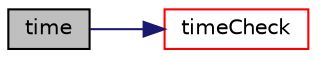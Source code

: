 digraph "time"
{
  bgcolor="transparent";
  edge [fontname="Helvetica",fontsize="10",labelfontname="Helvetica",labelfontsize="10"];
  node [fontname="Helvetica",fontsize="10",shape=record];
  rankdir="LR";
  Node1 [label="time",height=0.2,width=0.4,color="black", fillcolor="grey75", style="filled", fontcolor="black"];
  Node1 -> Node2 [color="midnightblue",fontsize="10",style="solid",fontname="Helvetica"];
  Node2 [label="timeCheck",height=0.2,width=0.4,color="red",URL="$a00507.html#a4742c6ca4b22555c8166228cdf76a8f2",tooltip="Write the cpuTime to screen. "];
}
